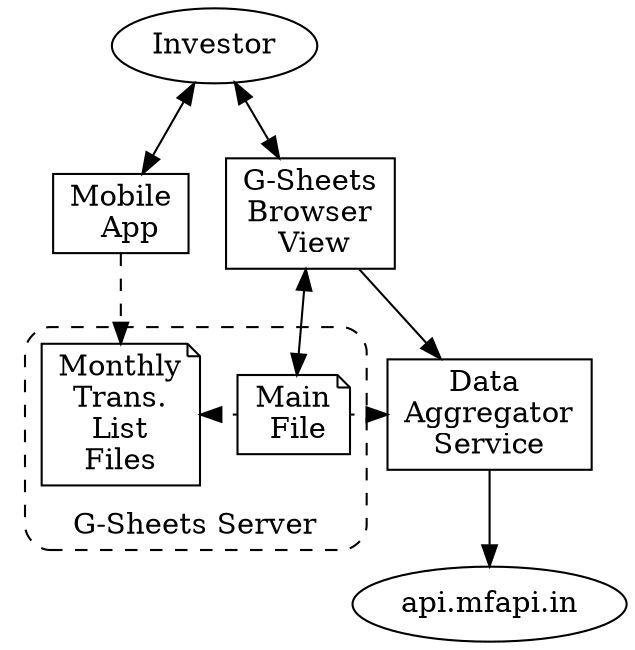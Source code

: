 digraph PersInvestArch {
    node [shape="rect"]

    // All nodes & clusters first
    mobapp [label="Mobile\n  App"]
    appusr [label="Investor",shape="oval"]
    dshbrdui [label="G-Sheets\nBrowser\n View"]
    mfapi [label="api.mfapi.in",shape=oval]
    appsvc [label="Data \nAggregator\nService"]
    subgraph cluster_0 {
        clusterrank=global
        label="G-Sheets Server"
        labelloc=b
        style="rounded,dashed"
        {
            rank=same
            gsf_main [label="Main\n File",shape="note"]
            trans_files [label="Monthly\nTrans.\nList\nFiles",shape="note"]
        }
    }

    // All edges below
    gsf_main -> trans_files [style=dotted]
    appusr -> dshbrdui [dir="both"]
    dshbrdui -> gsf_main [dir="both"]
    appusr -> mobapp [dir="both"]
    mobapp -> trans_files [style="dashed"]
    dshbrdui -> appsvc
    gsf_main -> appsvc [style=dotted,constraint=false]
    appsvc -> mfapi
}
